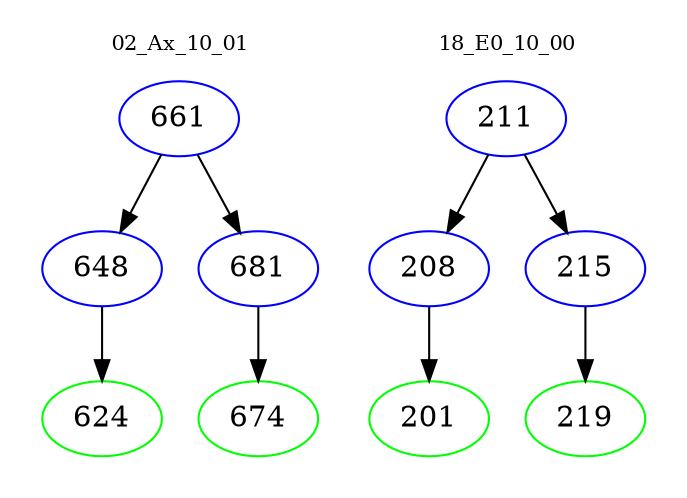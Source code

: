 digraph{
subgraph cluster_0 {
color = white
label = "02_Ax_10_01";
fontsize=10;
T0_661 [label="661", color="blue"]
T0_661 -> T0_648 [color="black"]
T0_648 [label="648", color="blue"]
T0_648 -> T0_624 [color="black"]
T0_624 [label="624", color="green"]
T0_661 -> T0_681 [color="black"]
T0_681 [label="681", color="blue"]
T0_681 -> T0_674 [color="black"]
T0_674 [label="674", color="green"]
}
subgraph cluster_1 {
color = white
label = "18_E0_10_00";
fontsize=10;
T1_211 [label="211", color="blue"]
T1_211 -> T1_208 [color="black"]
T1_208 [label="208", color="blue"]
T1_208 -> T1_201 [color="black"]
T1_201 [label="201", color="green"]
T1_211 -> T1_215 [color="black"]
T1_215 [label="215", color="blue"]
T1_215 -> T1_219 [color="black"]
T1_219 [label="219", color="green"]
}
}
